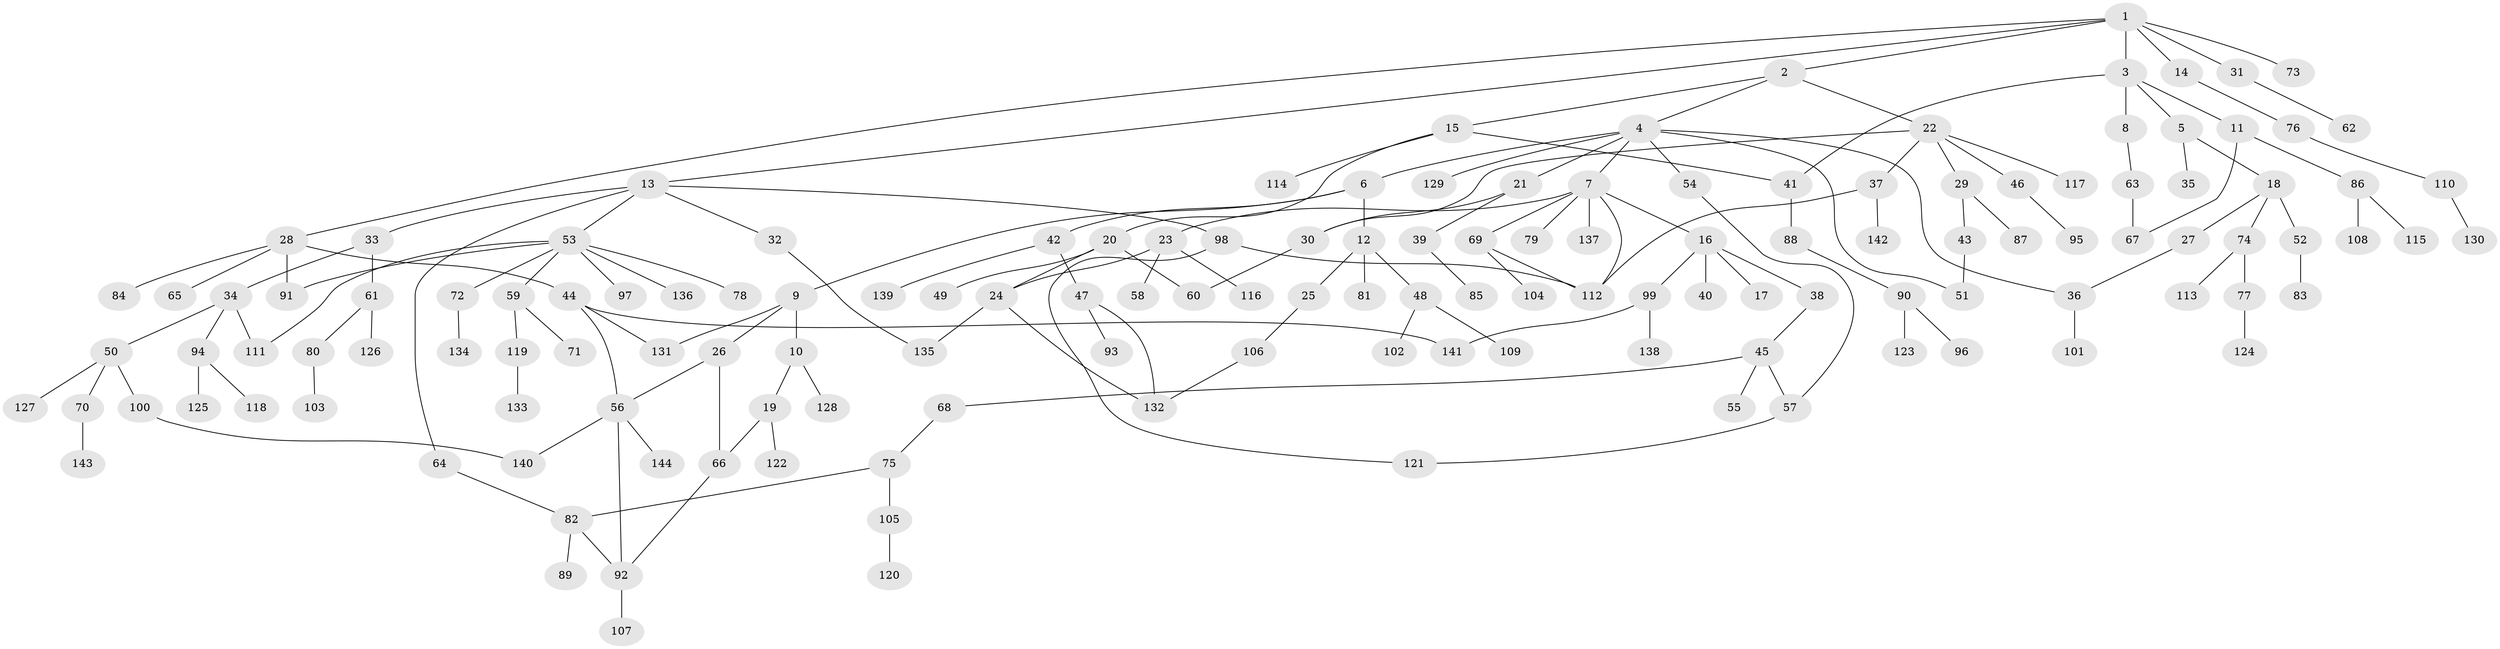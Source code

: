 // Generated by graph-tools (version 1.1) at 2025/25/03/09/25 03:25:28]
// undirected, 144 vertices, 168 edges
graph export_dot {
graph [start="1"]
  node [color=gray90,style=filled];
  1;
  2;
  3;
  4;
  5;
  6;
  7;
  8;
  9;
  10;
  11;
  12;
  13;
  14;
  15;
  16;
  17;
  18;
  19;
  20;
  21;
  22;
  23;
  24;
  25;
  26;
  27;
  28;
  29;
  30;
  31;
  32;
  33;
  34;
  35;
  36;
  37;
  38;
  39;
  40;
  41;
  42;
  43;
  44;
  45;
  46;
  47;
  48;
  49;
  50;
  51;
  52;
  53;
  54;
  55;
  56;
  57;
  58;
  59;
  60;
  61;
  62;
  63;
  64;
  65;
  66;
  67;
  68;
  69;
  70;
  71;
  72;
  73;
  74;
  75;
  76;
  77;
  78;
  79;
  80;
  81;
  82;
  83;
  84;
  85;
  86;
  87;
  88;
  89;
  90;
  91;
  92;
  93;
  94;
  95;
  96;
  97;
  98;
  99;
  100;
  101;
  102;
  103;
  104;
  105;
  106;
  107;
  108;
  109;
  110;
  111;
  112;
  113;
  114;
  115;
  116;
  117;
  118;
  119;
  120;
  121;
  122;
  123;
  124;
  125;
  126;
  127;
  128;
  129;
  130;
  131;
  132;
  133;
  134;
  135;
  136;
  137;
  138;
  139;
  140;
  141;
  142;
  143;
  144;
  1 -- 2;
  1 -- 3;
  1 -- 13;
  1 -- 14;
  1 -- 28;
  1 -- 31;
  1 -- 73;
  2 -- 4;
  2 -- 15;
  2 -- 22;
  3 -- 5;
  3 -- 8;
  3 -- 11;
  3 -- 41;
  4 -- 6;
  4 -- 7;
  4 -- 21;
  4 -- 54;
  4 -- 129;
  4 -- 51;
  4 -- 36;
  5 -- 18;
  5 -- 35;
  6 -- 9;
  6 -- 12;
  6 -- 42;
  7 -- 16;
  7 -- 23;
  7 -- 69;
  7 -- 79;
  7 -- 112;
  7 -- 137;
  8 -- 63;
  9 -- 10;
  9 -- 26;
  9 -- 131;
  10 -- 19;
  10 -- 128;
  11 -- 67;
  11 -- 86;
  12 -- 25;
  12 -- 48;
  12 -- 81;
  13 -- 32;
  13 -- 33;
  13 -- 53;
  13 -- 64;
  13 -- 98;
  14 -- 76;
  15 -- 20;
  15 -- 41;
  15 -- 114;
  16 -- 17;
  16 -- 38;
  16 -- 40;
  16 -- 99;
  18 -- 27;
  18 -- 52;
  18 -- 74;
  19 -- 122;
  19 -- 66;
  20 -- 49;
  20 -- 60;
  20 -- 24;
  21 -- 30;
  21 -- 39;
  22 -- 29;
  22 -- 37;
  22 -- 46;
  22 -- 117;
  22 -- 30;
  23 -- 24;
  23 -- 58;
  23 -- 116;
  24 -- 135;
  24 -- 132;
  25 -- 106;
  26 -- 56;
  26 -- 66;
  27 -- 36;
  28 -- 44;
  28 -- 65;
  28 -- 84;
  28 -- 91;
  29 -- 43;
  29 -- 87;
  30 -- 60;
  31 -- 62;
  32 -- 135;
  33 -- 34;
  33 -- 61;
  34 -- 50;
  34 -- 94;
  34 -- 111;
  36 -- 101;
  37 -- 142;
  37 -- 112;
  38 -- 45;
  39 -- 85;
  41 -- 88;
  42 -- 47;
  42 -- 139;
  43 -- 51;
  44 -- 131;
  44 -- 141;
  44 -- 56;
  45 -- 55;
  45 -- 68;
  45 -- 57;
  46 -- 95;
  47 -- 93;
  47 -- 132;
  48 -- 102;
  48 -- 109;
  50 -- 70;
  50 -- 100;
  50 -- 127;
  52 -- 83;
  53 -- 59;
  53 -- 72;
  53 -- 78;
  53 -- 91;
  53 -- 97;
  53 -- 136;
  53 -- 111;
  54 -- 57;
  56 -- 92;
  56 -- 140;
  56 -- 144;
  57 -- 121;
  59 -- 71;
  59 -- 119;
  61 -- 80;
  61 -- 126;
  63 -- 67;
  64 -- 82;
  66 -- 92;
  68 -- 75;
  69 -- 104;
  69 -- 112;
  70 -- 143;
  72 -- 134;
  74 -- 77;
  74 -- 113;
  75 -- 105;
  75 -- 82;
  76 -- 110;
  77 -- 124;
  80 -- 103;
  82 -- 89;
  82 -- 92;
  86 -- 108;
  86 -- 115;
  88 -- 90;
  90 -- 96;
  90 -- 123;
  92 -- 107;
  94 -- 118;
  94 -- 125;
  98 -- 121;
  98 -- 112;
  99 -- 138;
  99 -- 141;
  100 -- 140;
  105 -- 120;
  106 -- 132;
  110 -- 130;
  119 -- 133;
}
